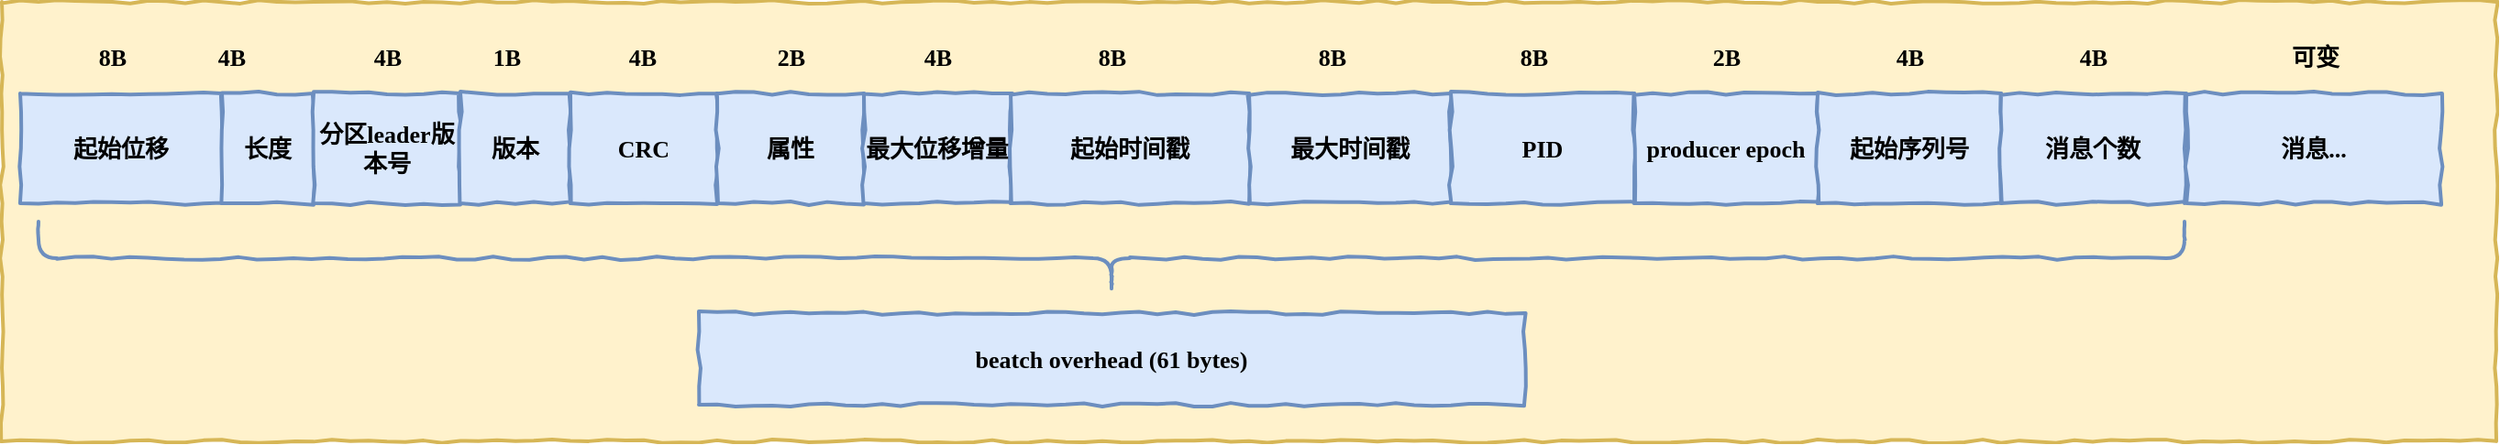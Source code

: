 <mxfile version="12.9.3" type="device"><diagram id="f2StT63tSL4lAlv1xOrG" name="第 1 页"><mxGraphModel dx="1572" dy="880" grid="1" gridSize="10" guides="1" tooltips="1" connect="1" arrows="1" fold="1" page="1" pageScale="1" pageWidth="827" pageHeight="1169" math="0" shadow="0"><root><mxCell id="0"/><mxCell id="1" parent="0"/><mxCell id="FwiLjkOLbBOuFLki6pKB-1" value="" style="html=1;whiteSpace=wrap;comic=1;strokeWidth=2;fontFamily=Comic Sans MS;fontStyle=1;fontSize=13;fillColor=#fff2cc;strokeColor=#d6b656;" vertex="1" parent="1"><mxGeometry x="50" y="200" width="1360" height="240" as="geometry"/></mxCell><mxCell id="FwiLjkOLbBOuFLki6pKB-2" value="起始位移" style="html=1;whiteSpace=wrap;comic=1;strokeWidth=2;fontFamily=Comic Sans MS;fontStyle=1;fillColor=#dae8fc;strokeColor=#6c8ebf;fontSize=13;" vertex="1" parent="1"><mxGeometry x="60" y="250" width="110" height="60" as="geometry"/></mxCell><mxCell id="FwiLjkOLbBOuFLki6pKB-3" value="长度" style="html=1;whiteSpace=wrap;comic=1;strokeWidth=2;fontFamily=Comic Sans MS;fontStyle=1;fillColor=#dae8fc;strokeColor=#6c8ebf;fontSize=13;" vertex="1" parent="1"><mxGeometry x="170" y="250" width="50" height="60" as="geometry"/></mxCell><mxCell id="FwiLjkOLbBOuFLki6pKB-4" value="分区leader版本号" style="html=1;whiteSpace=wrap;comic=1;strokeWidth=2;fontFamily=Comic Sans MS;fontStyle=1;fillColor=#dae8fc;strokeColor=#6c8ebf;fontSize=13;" vertex="1" parent="1"><mxGeometry x="220" y="250" width="80" height="60" as="geometry"/></mxCell><mxCell id="FwiLjkOLbBOuFLki6pKB-5" value="版本" style="html=1;whiteSpace=wrap;comic=1;strokeWidth=2;fontFamily=Comic Sans MS;fontStyle=1;fillColor=#dae8fc;strokeColor=#6c8ebf;fontSize=13;" vertex="1" parent="1"><mxGeometry x="300" y="250" width="60" height="60" as="geometry"/></mxCell><mxCell id="FwiLjkOLbBOuFLki6pKB-6" value="CRC" style="html=1;whiteSpace=wrap;comic=1;strokeWidth=2;fontFamily=Comic Sans MS;fontStyle=1;fillColor=#dae8fc;strokeColor=#6c8ebf;fontSize=13;" vertex="1" parent="1"><mxGeometry x="360" y="250" width="80" height="60" as="geometry"/></mxCell><mxCell id="FwiLjkOLbBOuFLki6pKB-7" value="属性" style="html=1;whiteSpace=wrap;comic=1;strokeWidth=2;fontFamily=Comic Sans MS;fontStyle=1;fillColor=#dae8fc;strokeColor=#6c8ebf;fontSize=13;" vertex="1" parent="1"><mxGeometry x="440" y="250" width="80" height="60" as="geometry"/></mxCell><mxCell id="FwiLjkOLbBOuFLki6pKB-8" value="最大位移增量" style="html=1;whiteSpace=wrap;comic=1;strokeWidth=2;fontFamily=Comic Sans MS;fontStyle=1;fillColor=#dae8fc;strokeColor=#6c8ebf;fontSize=13;" vertex="1" parent="1"><mxGeometry x="520" y="250" width="80" height="60" as="geometry"/></mxCell><mxCell id="FwiLjkOLbBOuFLki6pKB-9" value="起始时间戳" style="html=1;whiteSpace=wrap;comic=1;strokeWidth=2;fontFamily=Comic Sans MS;fontStyle=1;fillColor=#dae8fc;strokeColor=#6c8ebf;fontSize=13;" vertex="1" parent="1"><mxGeometry x="600" y="250" width="130" height="60" as="geometry"/></mxCell><mxCell id="FwiLjkOLbBOuFLki6pKB-10" value="8B" style="text;html=1;align=center;verticalAlign=middle;resizable=0;points=[];autosize=1;fontFamily=Comic Sans MS;fontStyle=1;fontSize=13;" vertex="1" parent="1"><mxGeometry x="95" y="220" width="30" height="20" as="geometry"/></mxCell><mxCell id="FwiLjkOLbBOuFLki6pKB-11" value="4B" style="text;html=1;align=center;verticalAlign=middle;resizable=0;points=[];autosize=1;fontFamily=Comic Sans MS;fontStyle=1;fontSize=13;" vertex="1" parent="1"><mxGeometry x="160" y="220" width="30" height="20" as="geometry"/></mxCell><mxCell id="FwiLjkOLbBOuFLki6pKB-12" value="4B" style="text;html=1;align=center;verticalAlign=middle;resizable=0;points=[];autosize=1;fontFamily=Comic Sans MS;fontStyle=1;fontSize=13;" vertex="1" parent="1"><mxGeometry x="245" y="220" width="30" height="20" as="geometry"/></mxCell><mxCell id="FwiLjkOLbBOuFLki6pKB-13" value="1B" style="text;html=1;align=center;verticalAlign=middle;resizable=0;points=[];autosize=1;fontFamily=Comic Sans MS;fontStyle=1;fontSize=13;" vertex="1" parent="1"><mxGeometry x="310" y="220" width="30" height="20" as="geometry"/></mxCell><mxCell id="FwiLjkOLbBOuFLki6pKB-14" value="4B" style="text;html=1;align=center;verticalAlign=middle;resizable=0;points=[];autosize=1;fontFamily=Comic Sans MS;fontStyle=1;fontSize=13;" vertex="1" parent="1"><mxGeometry x="383.5" y="220" width="30" height="20" as="geometry"/></mxCell><mxCell id="FwiLjkOLbBOuFLki6pKB-15" value="2B" style="text;html=1;align=center;verticalAlign=middle;resizable=0;points=[];autosize=1;fontFamily=Comic Sans MS;fontStyle=1;fontSize=13;" vertex="1" parent="1"><mxGeometry x="465" y="220" width="30" height="20" as="geometry"/></mxCell><mxCell id="FwiLjkOLbBOuFLki6pKB-16" value="4B" style="text;html=1;align=center;verticalAlign=middle;resizable=0;points=[];autosize=1;fontFamily=Comic Sans MS;fontStyle=1;fontSize=13;" vertex="1" parent="1"><mxGeometry x="545" y="220" width="30" height="20" as="geometry"/></mxCell><mxCell id="FwiLjkOLbBOuFLki6pKB-17" value="8B" style="text;html=1;align=center;verticalAlign=middle;resizable=0;points=[];autosize=1;fontFamily=Comic Sans MS;fontStyle=1;fontSize=13;" vertex="1" parent="1"><mxGeometry x="640" y="220" width="30" height="20" as="geometry"/></mxCell><mxCell id="FwiLjkOLbBOuFLki6pKB-18" value="" style="shape=curlyBracket;whiteSpace=wrap;html=1;rounded=1;direction=north;fontFamily=Comic Sans MS;fontSize=13;strokeWidth=2;comic=1;fillColor=#dae8fc;strokeColor=#6c8ebf;" vertex="1" parent="1"><mxGeometry x="70" y="320" width="1170" height="40" as="geometry"/></mxCell><mxCell id="FwiLjkOLbBOuFLki6pKB-20" value="beatch overhead (61 bytes)" style="html=1;whiteSpace=wrap;comic=1;strokeWidth=2;fontFamily=Comic Sans MS;fontStyle=1;fontSize=13;fillColor=#dae8fc;strokeColor=#6c8ebf;" vertex="1" parent="1"><mxGeometry x="430" y="370" width="450" height="50" as="geometry"/></mxCell><mxCell id="FwiLjkOLbBOuFLki6pKB-21" value="最大时间戳" style="html=1;whiteSpace=wrap;comic=1;strokeWidth=2;fontFamily=Comic Sans MS;fontStyle=1;fillColor=#dae8fc;strokeColor=#6c8ebf;fontSize=13;" vertex="1" parent="1"><mxGeometry x="730" y="250" width="110" height="60" as="geometry"/></mxCell><mxCell id="FwiLjkOLbBOuFLki6pKB-22" value="PID" style="html=1;whiteSpace=wrap;comic=1;strokeWidth=2;fontFamily=Comic Sans MS;fontStyle=1;fillColor=#dae8fc;strokeColor=#6c8ebf;fontSize=13;" vertex="1" parent="1"><mxGeometry x="840" y="250" width="100" height="60" as="geometry"/></mxCell><mxCell id="FwiLjkOLbBOuFLki6pKB-23" value="producer epoch" style="html=1;whiteSpace=wrap;comic=1;strokeWidth=2;fontFamily=Comic Sans MS;fontStyle=1;fillColor=#dae8fc;strokeColor=#6c8ebf;fontSize=13;" vertex="1" parent="1"><mxGeometry x="940" y="250" width="100" height="60" as="geometry"/></mxCell><mxCell id="FwiLjkOLbBOuFLki6pKB-24" value="起始序列号" style="html=1;whiteSpace=wrap;comic=1;strokeWidth=2;fontFamily=Comic Sans MS;fontStyle=1;fillColor=#dae8fc;strokeColor=#6c8ebf;fontSize=13;" vertex="1" parent="1"><mxGeometry x="1040" y="250" width="100" height="60" as="geometry"/></mxCell><mxCell id="FwiLjkOLbBOuFLki6pKB-25" value="消息个数" style="html=1;whiteSpace=wrap;comic=1;strokeWidth=2;fontFamily=Comic Sans MS;fontStyle=1;fillColor=#dae8fc;strokeColor=#6c8ebf;fontSize=13;" vertex="1" parent="1"><mxGeometry x="1140" y="250" width="100" height="60" as="geometry"/></mxCell><mxCell id="FwiLjkOLbBOuFLki6pKB-26" value="消息..." style="html=1;whiteSpace=wrap;comic=1;strokeWidth=2;fontFamily=Comic Sans MS;fontStyle=1;fillColor=#dae8fc;strokeColor=#6c8ebf;fontSize=13;" vertex="1" parent="1"><mxGeometry x="1241" y="250" width="139" height="60" as="geometry"/></mxCell><mxCell id="FwiLjkOLbBOuFLki6pKB-31" value="8B" style="text;html=1;align=center;verticalAlign=middle;resizable=0;points=[];autosize=1;fontFamily=Comic Sans MS;fontStyle=1;fontSize=13;" vertex="1" parent="1"><mxGeometry x="760" y="220" width="30" height="20" as="geometry"/></mxCell><mxCell id="FwiLjkOLbBOuFLki6pKB-32" value="8B" style="text;html=1;align=center;verticalAlign=middle;resizable=0;points=[];autosize=1;fontFamily=Comic Sans MS;fontStyle=1;fontSize=13;" vertex="1" parent="1"><mxGeometry x="870" y="220" width="30" height="20" as="geometry"/></mxCell><mxCell id="FwiLjkOLbBOuFLki6pKB-33" value="2B" style="text;html=1;align=center;verticalAlign=middle;resizable=0;points=[];autosize=1;fontFamily=Comic Sans MS;fontStyle=1;fontSize=13;" vertex="1" parent="1"><mxGeometry x="975" y="220" width="30" height="20" as="geometry"/></mxCell><mxCell id="FwiLjkOLbBOuFLki6pKB-34" value="4B" style="text;html=1;align=center;verticalAlign=middle;resizable=0;points=[];autosize=1;fontFamily=Comic Sans MS;fontStyle=1;fontSize=13;" vertex="1" parent="1"><mxGeometry x="1075" y="220" width="30" height="20" as="geometry"/></mxCell><mxCell id="FwiLjkOLbBOuFLki6pKB-35" value="4B" style="text;html=1;align=center;verticalAlign=middle;resizable=0;points=[];autosize=1;fontFamily=Comic Sans MS;fontStyle=1;fontSize=13;" vertex="1" parent="1"><mxGeometry x="1175" y="220" width="30" height="20" as="geometry"/></mxCell><mxCell id="FwiLjkOLbBOuFLki6pKB-36" value="可变" style="text;html=1;align=center;verticalAlign=middle;resizable=0;points=[];autosize=1;fontFamily=Comic Sans MS;fontStyle=1;fontSize=13;" vertex="1" parent="1"><mxGeometry x="1290.5" y="220" width="40" height="20" as="geometry"/></mxCell></root></mxGraphModel></diagram></mxfile>